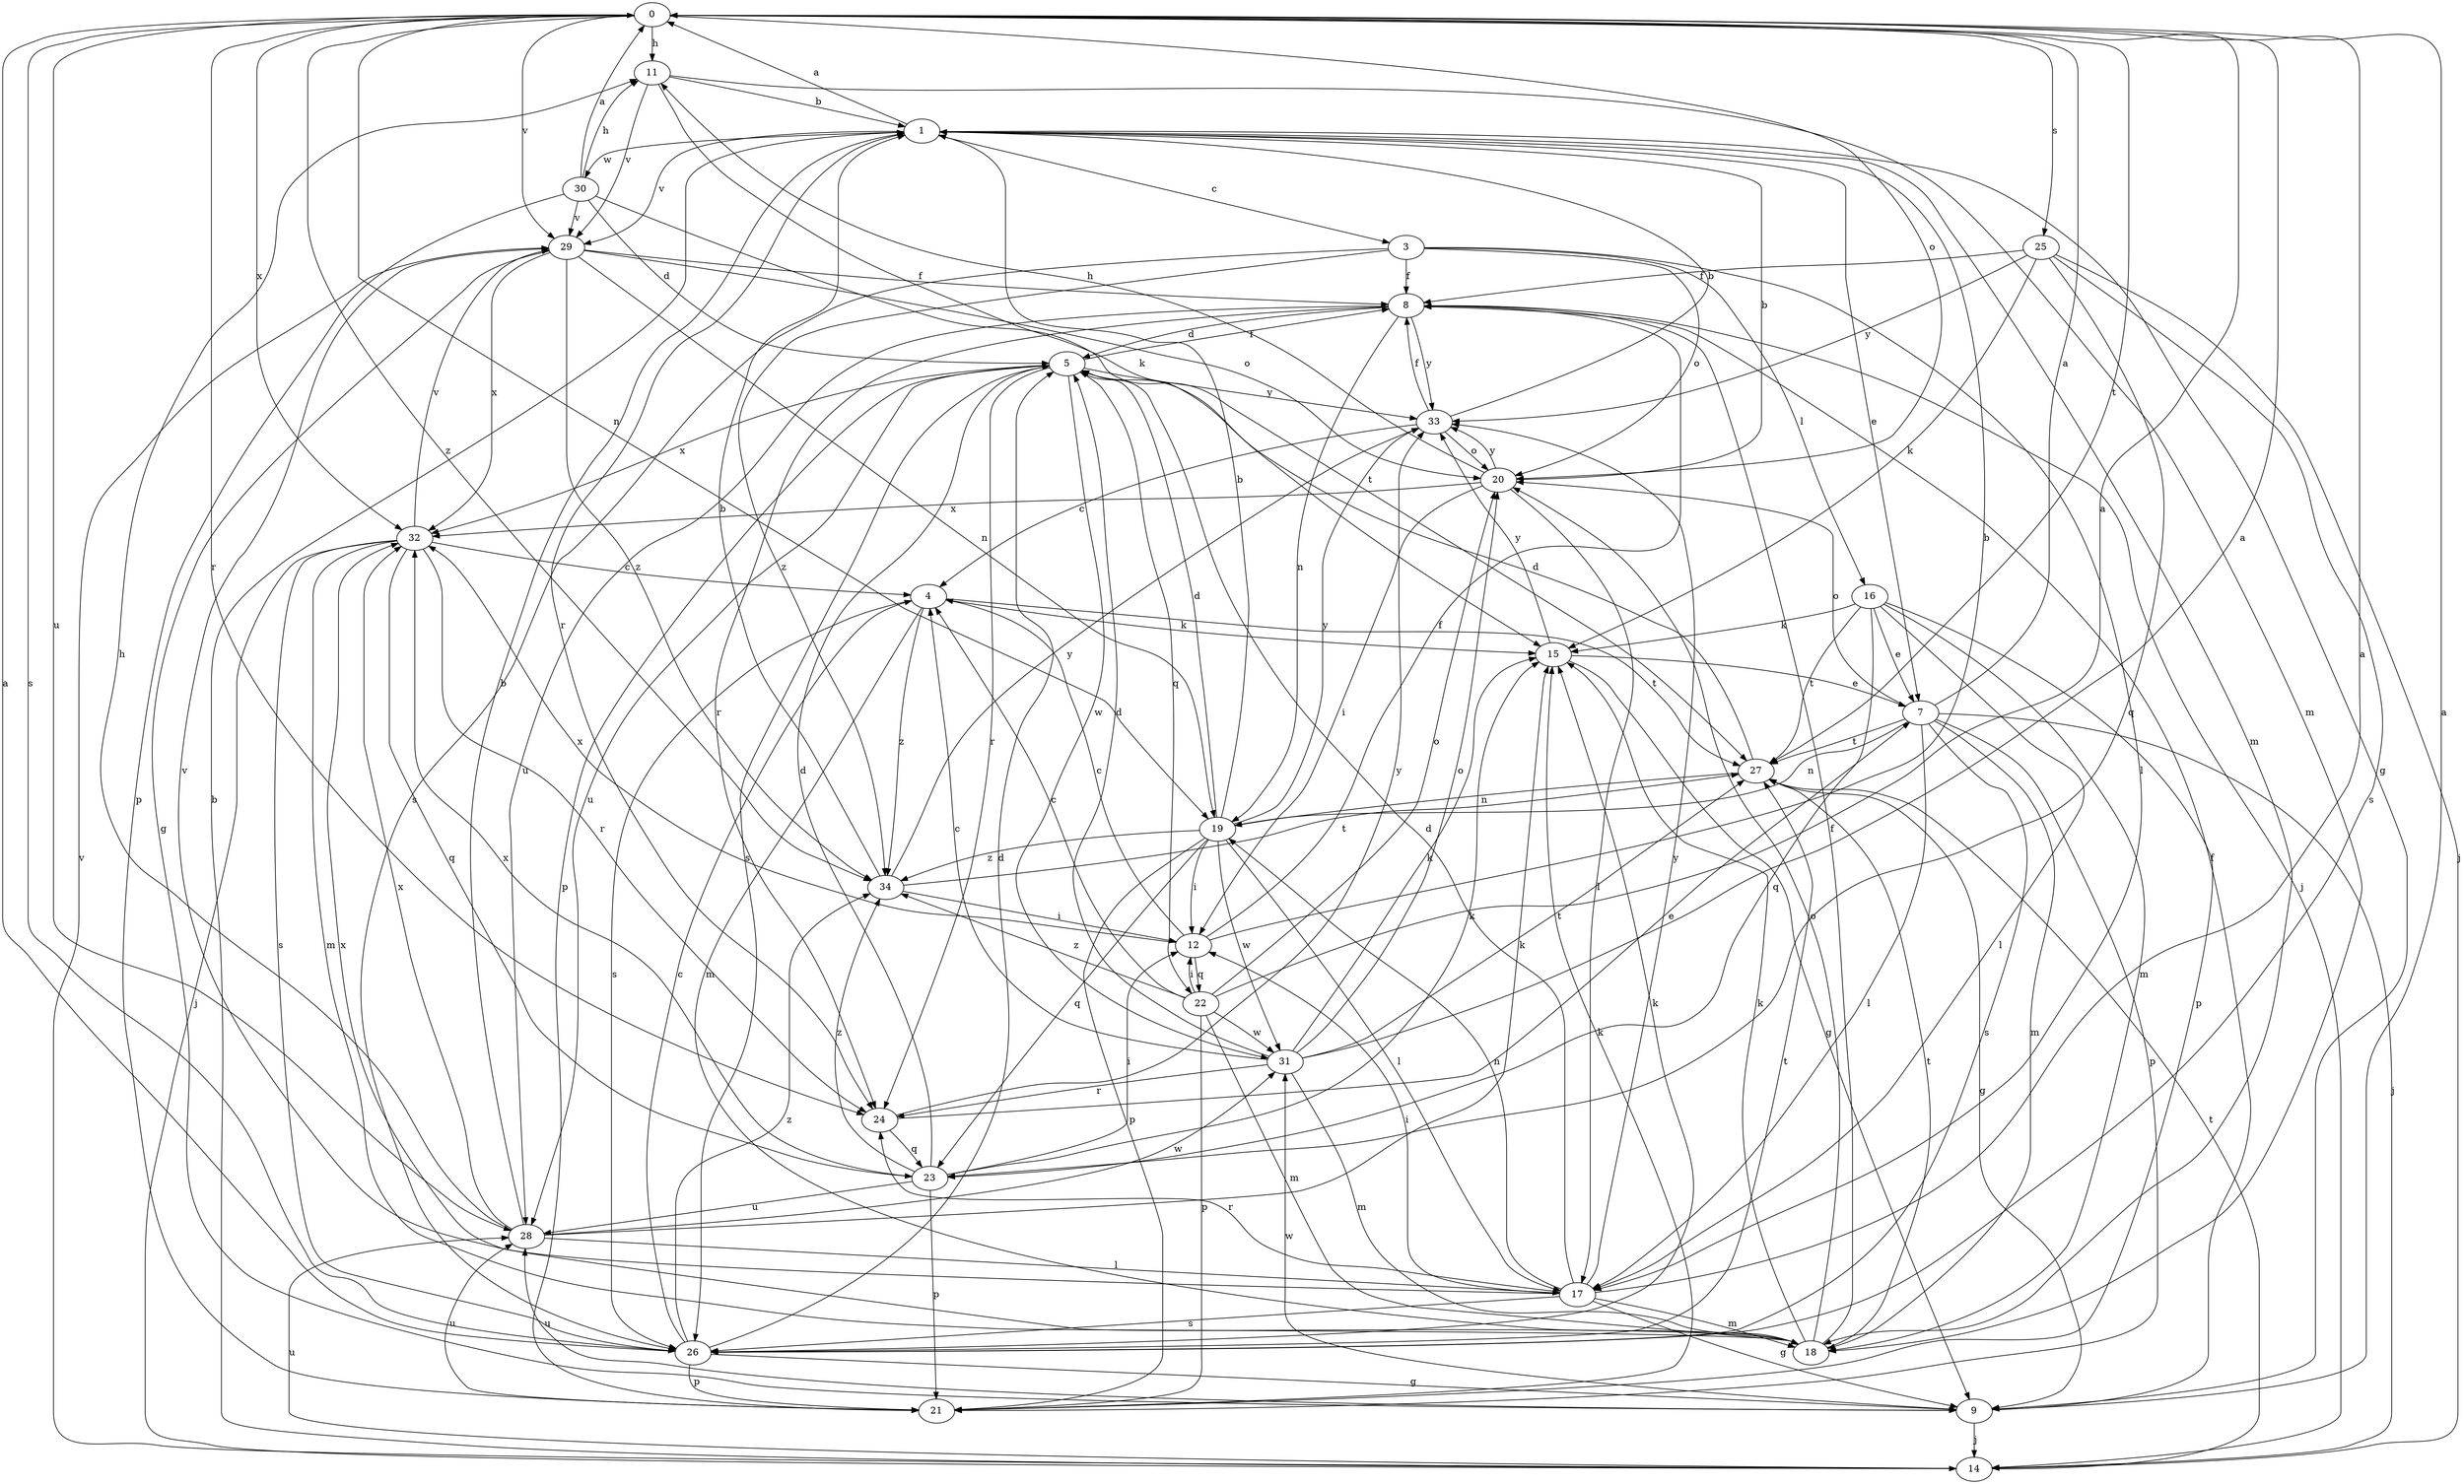 strict digraph  {
0;
1;
3;
4;
5;
7;
8;
9;
11;
12;
14;
15;
16;
17;
18;
19;
20;
21;
22;
23;
24;
25;
26;
27;
28;
29;
30;
31;
32;
33;
34;
0 -> 11  [label=h];
0 -> 19  [label=n];
0 -> 20  [label=o];
0 -> 24  [label=r];
0 -> 25  [label=s];
0 -> 26  [label=s];
0 -> 27  [label=t];
0 -> 28  [label=u];
0 -> 29  [label=v];
0 -> 32  [label=x];
0 -> 34  [label=z];
1 -> 0  [label=a];
1 -> 3  [label=c];
1 -> 7  [label=e];
1 -> 9  [label=g];
1 -> 18  [label=m];
1 -> 24  [label=r];
1 -> 29  [label=v];
1 -> 30  [label=w];
3 -> 8  [label=f];
3 -> 16  [label=l];
3 -> 17  [label=l];
3 -> 20  [label=o];
3 -> 26  [label=s];
3 -> 34  [label=z];
4 -> 15  [label=k];
4 -> 18  [label=m];
4 -> 26  [label=s];
4 -> 27  [label=t];
4 -> 34  [label=z];
5 -> 8  [label=f];
5 -> 21  [label=p];
5 -> 22  [label=q];
5 -> 24  [label=r];
5 -> 26  [label=s];
5 -> 28  [label=u];
5 -> 31  [label=w];
5 -> 32  [label=x];
5 -> 33  [label=y];
7 -> 0  [label=a];
7 -> 14  [label=j];
7 -> 17  [label=l];
7 -> 18  [label=m];
7 -> 19  [label=n];
7 -> 20  [label=o];
7 -> 21  [label=p];
7 -> 26  [label=s];
7 -> 27  [label=t];
8 -> 5  [label=d];
8 -> 14  [label=j];
8 -> 19  [label=n];
8 -> 24  [label=r];
8 -> 28  [label=u];
8 -> 33  [label=y];
9 -> 0  [label=a];
9 -> 8  [label=f];
9 -> 14  [label=j];
9 -> 28  [label=u];
9 -> 31  [label=w];
11 -> 1  [label=b];
11 -> 15  [label=k];
11 -> 18  [label=m];
11 -> 29  [label=v];
12 -> 1  [label=b];
12 -> 4  [label=c];
12 -> 8  [label=f];
12 -> 22  [label=q];
12 -> 32  [label=x];
14 -> 1  [label=b];
14 -> 27  [label=t];
14 -> 28  [label=u];
14 -> 29  [label=v];
15 -> 7  [label=e];
15 -> 9  [label=g];
15 -> 33  [label=y];
16 -> 7  [label=e];
16 -> 15  [label=k];
16 -> 17  [label=l];
16 -> 18  [label=m];
16 -> 21  [label=p];
16 -> 23  [label=q];
16 -> 27  [label=t];
17 -> 0  [label=a];
17 -> 5  [label=d];
17 -> 9  [label=g];
17 -> 12  [label=i];
17 -> 18  [label=m];
17 -> 19  [label=n];
17 -> 24  [label=r];
17 -> 26  [label=s];
17 -> 29  [label=v];
17 -> 33  [label=y];
18 -> 8  [label=f];
18 -> 15  [label=k];
18 -> 20  [label=o];
18 -> 27  [label=t];
18 -> 32  [label=x];
19 -> 1  [label=b];
19 -> 5  [label=d];
19 -> 12  [label=i];
19 -> 17  [label=l];
19 -> 21  [label=p];
19 -> 23  [label=q];
19 -> 31  [label=w];
19 -> 33  [label=y];
19 -> 34  [label=z];
20 -> 1  [label=b];
20 -> 11  [label=h];
20 -> 12  [label=i];
20 -> 17  [label=l];
20 -> 32  [label=x];
20 -> 33  [label=y];
21 -> 15  [label=k];
21 -> 28  [label=u];
22 -> 0  [label=a];
22 -> 4  [label=c];
22 -> 12  [label=i];
22 -> 18  [label=m];
22 -> 20  [label=o];
22 -> 21  [label=p];
22 -> 31  [label=w];
22 -> 34  [label=z];
23 -> 5  [label=d];
23 -> 12  [label=i];
23 -> 15  [label=k];
23 -> 21  [label=p];
23 -> 28  [label=u];
23 -> 32  [label=x];
23 -> 34  [label=z];
24 -> 7  [label=e];
24 -> 23  [label=q];
24 -> 33  [label=y];
25 -> 8  [label=f];
25 -> 14  [label=j];
25 -> 15  [label=k];
25 -> 23  [label=q];
25 -> 26  [label=s];
25 -> 33  [label=y];
26 -> 0  [label=a];
26 -> 4  [label=c];
26 -> 5  [label=d];
26 -> 9  [label=g];
26 -> 15  [label=k];
26 -> 21  [label=p];
26 -> 27  [label=t];
26 -> 34  [label=z];
27 -> 5  [label=d];
27 -> 9  [label=g];
27 -> 19  [label=n];
28 -> 1  [label=b];
28 -> 11  [label=h];
28 -> 15  [label=k];
28 -> 17  [label=l];
28 -> 31  [label=w];
28 -> 32  [label=x];
29 -> 8  [label=f];
29 -> 9  [label=g];
29 -> 19  [label=n];
29 -> 20  [label=o];
29 -> 32  [label=x];
29 -> 34  [label=z];
30 -> 0  [label=a];
30 -> 5  [label=d];
30 -> 11  [label=h];
30 -> 21  [label=p];
30 -> 27  [label=t];
30 -> 29  [label=v];
31 -> 0  [label=a];
31 -> 4  [label=c];
31 -> 5  [label=d];
31 -> 15  [label=k];
31 -> 18  [label=m];
31 -> 20  [label=o];
31 -> 24  [label=r];
31 -> 27  [label=t];
32 -> 4  [label=c];
32 -> 14  [label=j];
32 -> 18  [label=m];
32 -> 23  [label=q];
32 -> 24  [label=r];
32 -> 26  [label=s];
32 -> 29  [label=v];
33 -> 1  [label=b];
33 -> 4  [label=c];
33 -> 8  [label=f];
33 -> 20  [label=o];
34 -> 1  [label=b];
34 -> 12  [label=i];
34 -> 27  [label=t];
34 -> 33  [label=y];
}
